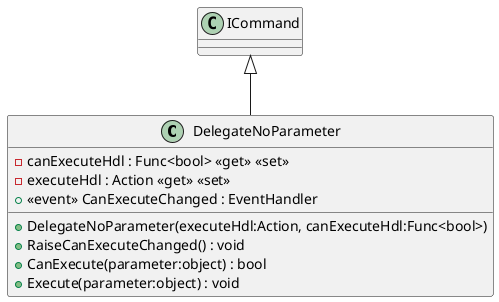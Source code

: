 @startuml
class DelegateNoParameter {
    - canExecuteHdl : Func<bool> <<get>> <<set>>
    - executeHdl : Action <<get>> <<set>>
    + DelegateNoParameter(executeHdl:Action, canExecuteHdl:Func<bool>)
    + RaiseCanExecuteChanged() : void
    + CanExecute(parameter:object) : bool
    +  <<event>> CanExecuteChanged : EventHandler 
    + Execute(parameter:object) : void
}
ICommand <|-- DelegateNoParameter
@enduml

